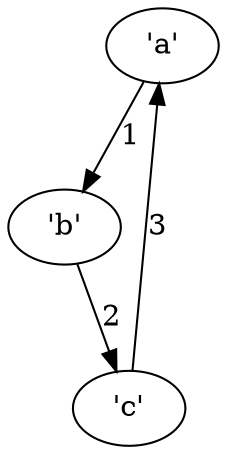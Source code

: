 digraph {
    0 [ label = "'a'" ]
    1 [ label = "'b'" ]
    2 [ label = "'c'" ]
    0 -> 1 [ label = "1" ]
    1 -> 2 [ label = "2" ]
    2 -> 0 [ label = "3" ]
}
